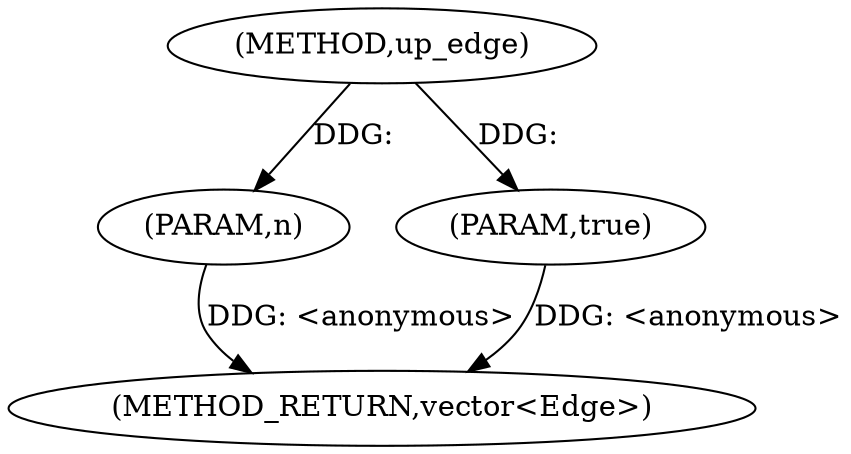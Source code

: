 digraph "up_edge" {  
"1000525" [label = "(METHOD,up_edge)" ]
"1000529" [label = "(METHOD_RETURN,vector<Edge>)" ]
"1000526" [label = "(PARAM,n)" ]
"1000527" [label = "(PARAM,true)" ]
  "1000526" -> "1000529"  [ label = "DDG: <anonymous>"] 
  "1000527" -> "1000529"  [ label = "DDG: <anonymous>"] 
  "1000525" -> "1000526"  [ label = "DDG: "] 
  "1000525" -> "1000527"  [ label = "DDG: "] 
}
